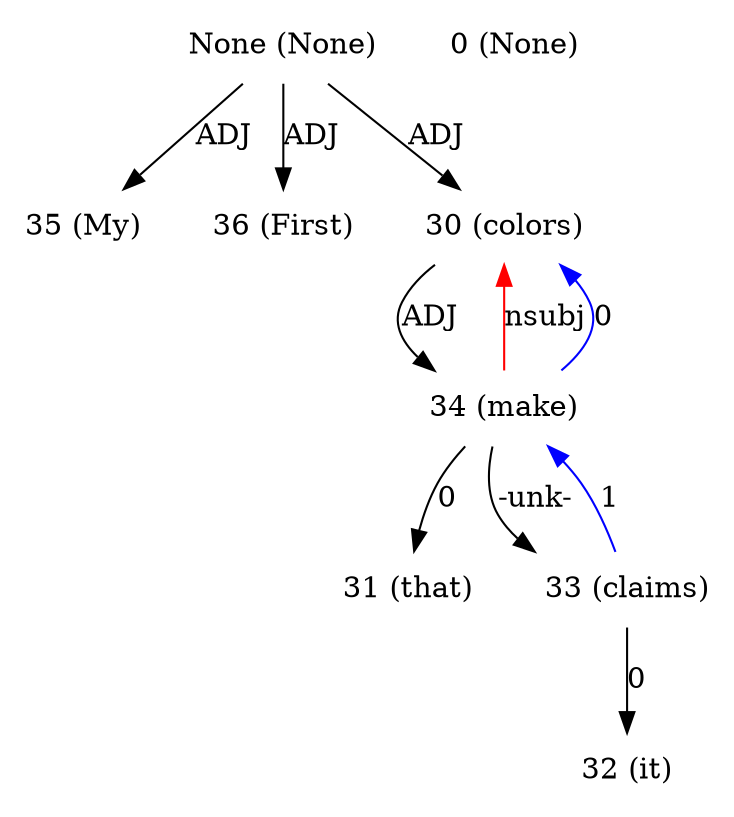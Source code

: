 digraph G{
edge [dir=forward]
node [shape=plaintext]

None [label="None (None)"]
None -> 35 [label="ADJ"]
None -> 36 [label="ADJ"]
None [label="None (None)"]
None -> 30 [label="ADJ"]
0 [label="0 (None)"]
30 [label="30 (colors)"]
30 -> 34 [label="ADJ"]
34 -> 30 [label="nsubj", color="red"]
31 [label="31 (that)"]
32 [label="32 (it)"]
33 [label="33 (claims)"]
33 -> 34 [label="1", color="blue"]
33 -> 32 [label="0"]
34 [label="34 (make)"]
34 -> 31 [label="0"]
34 -> 30 [label="0", color="blue"]
34 -> 33 [label="-unk-"]
35 [label="35 (My)"]
36 [label="36 (First)"]
}
